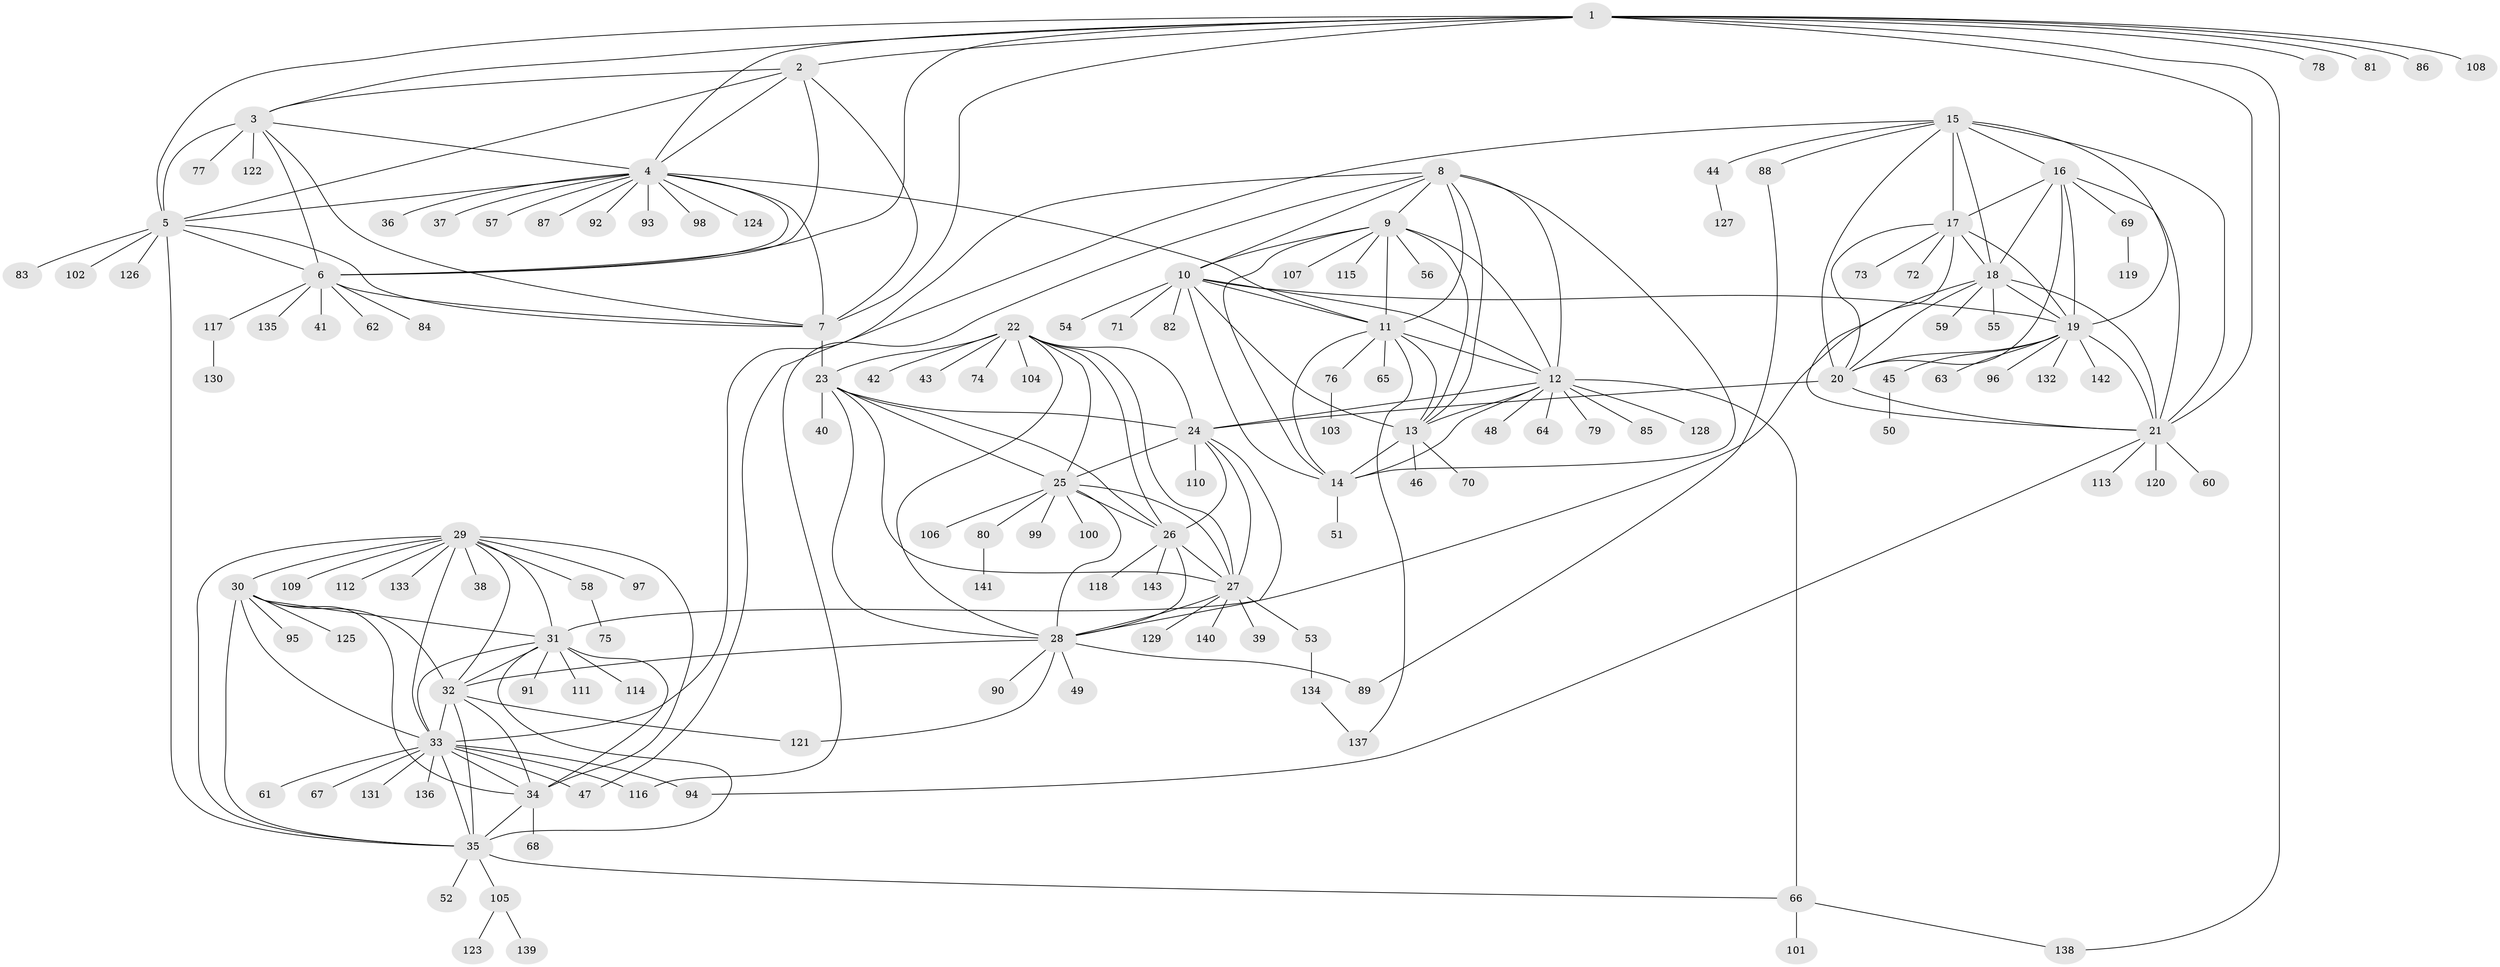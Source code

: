 // coarse degree distribution, {9: 0.07920792079207921, 14: 0.009900990099009901, 4: 0.019801980198019802, 7: 0.04950495049504951, 8: 0.0594059405940594, 12: 0.009900990099009901, 6: 0.04950495049504951, 10: 0.009900990099009901, 11: 0.009900990099009901, 13: 0.009900990099009901, 1: 0.5247524752475248, 2: 0.1485148514851485, 3: 0.019801980198019802}
// Generated by graph-tools (version 1.1) at 2025/52/03/04/25 22:52:50]
// undirected, 143 vertices, 231 edges
graph export_dot {
  node [color=gray90,style=filled];
  1;
  2;
  3;
  4;
  5;
  6;
  7;
  8;
  9;
  10;
  11;
  12;
  13;
  14;
  15;
  16;
  17;
  18;
  19;
  20;
  21;
  22;
  23;
  24;
  25;
  26;
  27;
  28;
  29;
  30;
  31;
  32;
  33;
  34;
  35;
  36;
  37;
  38;
  39;
  40;
  41;
  42;
  43;
  44;
  45;
  46;
  47;
  48;
  49;
  50;
  51;
  52;
  53;
  54;
  55;
  56;
  57;
  58;
  59;
  60;
  61;
  62;
  63;
  64;
  65;
  66;
  67;
  68;
  69;
  70;
  71;
  72;
  73;
  74;
  75;
  76;
  77;
  78;
  79;
  80;
  81;
  82;
  83;
  84;
  85;
  86;
  87;
  88;
  89;
  90;
  91;
  92;
  93;
  94;
  95;
  96;
  97;
  98;
  99;
  100;
  101;
  102;
  103;
  104;
  105;
  106;
  107;
  108;
  109;
  110;
  111;
  112;
  113;
  114;
  115;
  116;
  117;
  118;
  119;
  120;
  121;
  122;
  123;
  124;
  125;
  126;
  127;
  128;
  129;
  130;
  131;
  132;
  133;
  134;
  135;
  136;
  137;
  138;
  139;
  140;
  141;
  142;
  143;
  1 -- 2;
  1 -- 3;
  1 -- 4;
  1 -- 5;
  1 -- 6;
  1 -- 7;
  1 -- 21;
  1 -- 78;
  1 -- 81;
  1 -- 86;
  1 -- 108;
  1 -- 138;
  2 -- 3;
  2 -- 4;
  2 -- 5;
  2 -- 6;
  2 -- 7;
  3 -- 4;
  3 -- 5;
  3 -- 6;
  3 -- 7;
  3 -- 77;
  3 -- 122;
  4 -- 5;
  4 -- 6;
  4 -- 7;
  4 -- 11;
  4 -- 36;
  4 -- 37;
  4 -- 57;
  4 -- 87;
  4 -- 92;
  4 -- 93;
  4 -- 98;
  4 -- 124;
  5 -- 6;
  5 -- 7;
  5 -- 35;
  5 -- 83;
  5 -- 102;
  5 -- 126;
  6 -- 7;
  6 -- 41;
  6 -- 62;
  6 -- 84;
  6 -- 117;
  6 -- 135;
  7 -- 23;
  8 -- 9;
  8 -- 10;
  8 -- 11;
  8 -- 12;
  8 -- 13;
  8 -- 14;
  8 -- 33;
  8 -- 116;
  9 -- 10;
  9 -- 11;
  9 -- 12;
  9 -- 13;
  9 -- 14;
  9 -- 56;
  9 -- 107;
  9 -- 115;
  10 -- 11;
  10 -- 12;
  10 -- 13;
  10 -- 14;
  10 -- 19;
  10 -- 54;
  10 -- 71;
  10 -- 82;
  11 -- 12;
  11 -- 13;
  11 -- 14;
  11 -- 65;
  11 -- 76;
  11 -- 137;
  12 -- 13;
  12 -- 14;
  12 -- 24;
  12 -- 48;
  12 -- 64;
  12 -- 66;
  12 -- 79;
  12 -- 85;
  12 -- 128;
  13 -- 14;
  13 -- 46;
  13 -- 70;
  14 -- 51;
  15 -- 16;
  15 -- 17;
  15 -- 18;
  15 -- 19;
  15 -- 20;
  15 -- 21;
  15 -- 44;
  15 -- 47;
  15 -- 88;
  16 -- 17;
  16 -- 18;
  16 -- 19;
  16 -- 20;
  16 -- 21;
  16 -- 69;
  17 -- 18;
  17 -- 19;
  17 -- 20;
  17 -- 21;
  17 -- 72;
  17 -- 73;
  18 -- 19;
  18 -- 20;
  18 -- 21;
  18 -- 31;
  18 -- 55;
  18 -- 59;
  19 -- 20;
  19 -- 21;
  19 -- 45;
  19 -- 63;
  19 -- 96;
  19 -- 132;
  19 -- 142;
  20 -- 21;
  20 -- 24;
  21 -- 60;
  21 -- 94;
  21 -- 113;
  21 -- 120;
  22 -- 23;
  22 -- 24;
  22 -- 25;
  22 -- 26;
  22 -- 27;
  22 -- 28;
  22 -- 42;
  22 -- 43;
  22 -- 74;
  22 -- 104;
  23 -- 24;
  23 -- 25;
  23 -- 26;
  23 -- 27;
  23 -- 28;
  23 -- 40;
  24 -- 25;
  24 -- 26;
  24 -- 27;
  24 -- 28;
  24 -- 110;
  25 -- 26;
  25 -- 27;
  25 -- 28;
  25 -- 80;
  25 -- 99;
  25 -- 100;
  25 -- 106;
  26 -- 27;
  26 -- 28;
  26 -- 118;
  26 -- 143;
  27 -- 28;
  27 -- 39;
  27 -- 53;
  27 -- 129;
  27 -- 140;
  28 -- 32;
  28 -- 49;
  28 -- 89;
  28 -- 90;
  28 -- 121;
  29 -- 30;
  29 -- 31;
  29 -- 32;
  29 -- 33;
  29 -- 34;
  29 -- 35;
  29 -- 38;
  29 -- 58;
  29 -- 97;
  29 -- 109;
  29 -- 112;
  29 -- 133;
  30 -- 31;
  30 -- 32;
  30 -- 33;
  30 -- 34;
  30 -- 35;
  30 -- 95;
  30 -- 125;
  31 -- 32;
  31 -- 33;
  31 -- 34;
  31 -- 35;
  31 -- 91;
  31 -- 111;
  31 -- 114;
  32 -- 33;
  32 -- 34;
  32 -- 35;
  32 -- 121;
  33 -- 34;
  33 -- 35;
  33 -- 47;
  33 -- 61;
  33 -- 67;
  33 -- 94;
  33 -- 116;
  33 -- 131;
  33 -- 136;
  34 -- 35;
  34 -- 68;
  35 -- 52;
  35 -- 66;
  35 -- 105;
  44 -- 127;
  45 -- 50;
  53 -- 134;
  58 -- 75;
  66 -- 101;
  66 -- 138;
  69 -- 119;
  76 -- 103;
  80 -- 141;
  88 -- 89;
  105 -- 123;
  105 -- 139;
  117 -- 130;
  134 -- 137;
}

